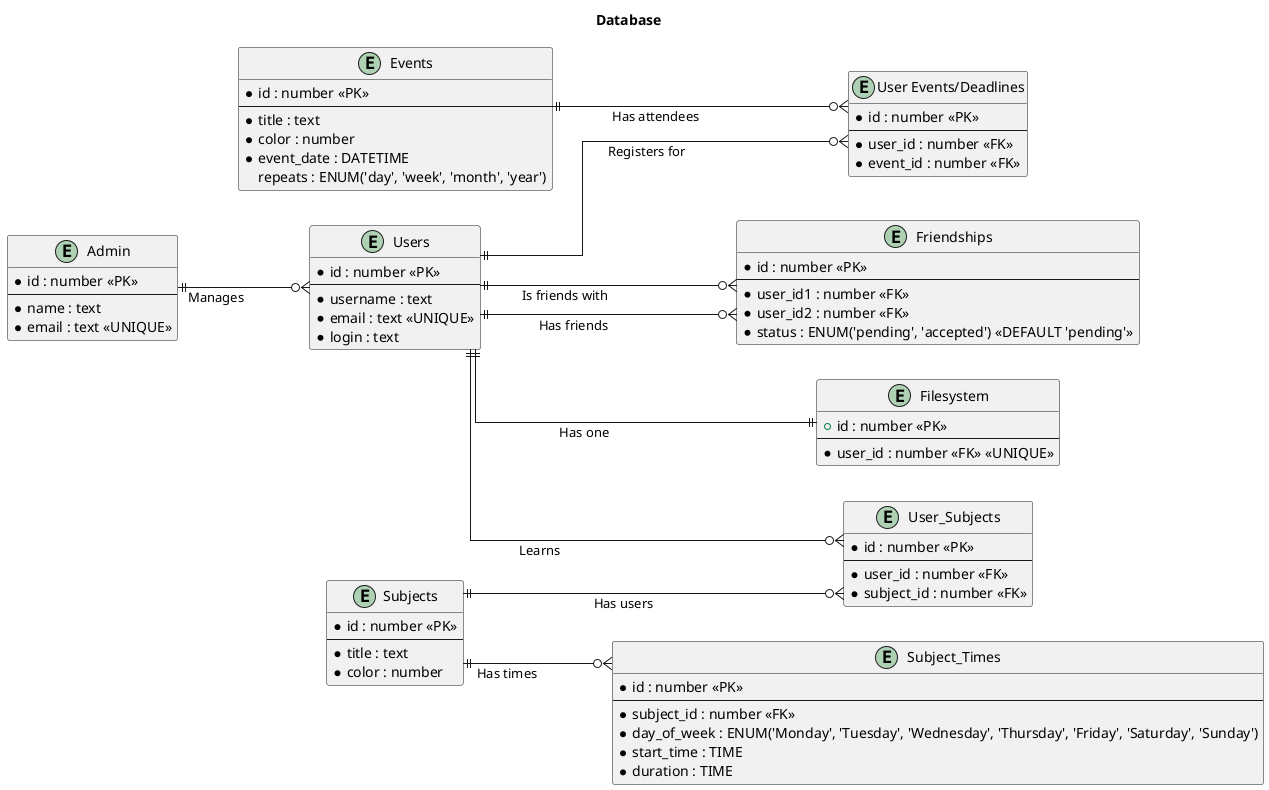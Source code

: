 ﻿@startuml
title Database
left to right direction
skinparam linetype ortho

entity "Users" as Users {
    * id : number <<PK>>
    --
    *username : text
    *email : text <<UNIQUE>>
    *login : text
}

entity "Events" as Events {
    * id : number <<PK>>
    --
    *title : text
    *color : number
    *event_date : DATETIME
    repeats : ENUM('day', 'week', 'month', 'year')
}

entity "User Events/Deadlines" as UserEvents {
    * id : number <<PK>>
    --
    *user_id : number <<FK>>
    *event_id : number <<FK>>
}

entity "Friendships" as Friends {
    * id : number <<PK>>
    --
    *user_id1 : number <<FK>>
    *user_id2 : number <<FK>>
    *status : ENUM('pending', 'accepted') <<DEFAULT 'pending'>>
}

entity Subjects {
    * id : number <<PK>>
    --
    *title : text
    *color : number
}

entity User_Subjects {
    * id : number <<PK>>
    --
    *user_id : number <<FK>>
    *subject_id : number <<FK>>
}

entity Subject_Times {
    * id : number <<PK>>
    --
    *subject_id : number <<FK>>
    *day_of_week : ENUM('Monday', 'Tuesday', 'Wednesday', 'Thursday', 'Friday', 'Saturday', 'Sunday')
    *start_time : TIME
    *duration : TIME
}

entity Filesystem {
    + id : number <<PK>>
    --
    *user_id : number <<FK>> <<UNIQUE>>
}

entity Admin {
    * id : number <<PK>>
    --
    *name : text
    *email : text <<UNIQUE>>
}


Users ||--|| Filesystem : "Has one"
Subjects ||--o{ Subject_Times : "Has times"
Users ||--o{ User_Subjects : "Learns"
Subjects ||--o{ User_Subjects : "Has users"
Users ||--o{ Friends : "Has friends"
Users ||--o{ Friends : "Is friends with"
Users ||--o{ UserEvents : "Registers for"
Events ||--o{ UserEvents : "Has attendees"
Admin ||--o{ Users : "Manages"

@enduml